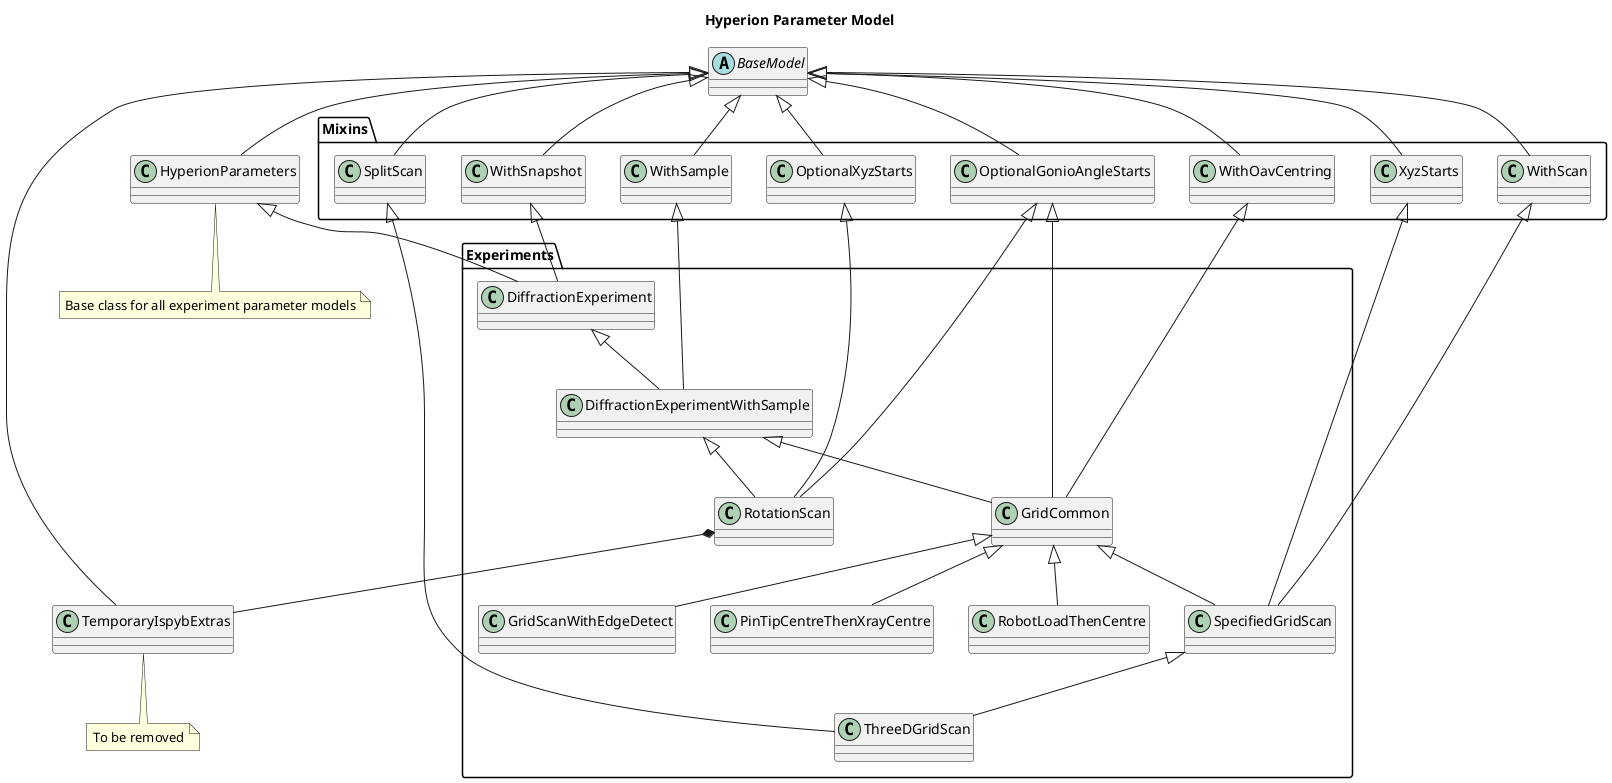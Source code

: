 @startuml
'https://plantuml.com/class-diagram
title Hyperion Parameter Model

abstract class BaseModel

package Mixins {
    class WithSample
    class WithScan
    class WithOavCentring
    class WithSnapshot
    class OptionalXyzStarts
    class XyzStarts
    class OptionalGonioAngleStarts
    class SplitScan
}

class HyperionParameters
note bottom: Base class for all experiment parameter models

package Experiments {
    class DiffractionExperiment
    class DiffractionExperimentWithSample
    class GridCommon
    class GridScanWithEdgeDetect
    class PinTipCentreThenXrayCentre
    class RotationScan
    class RobotLoadThenCentre
    class SpecifiedGridScan
    class ThreeDGridScan
}
class TemporaryIspybExtras
note bottom: To be removed


BaseModel <|-- HyperionParameters
BaseModel <|-- SplitScan
BaseModel <|-- OptionalGonioAngleStarts
BaseModel <|-- OptionalXyzStarts
BaseModel <|-- TemporaryIspybExtras
BaseModel <|-- WithOavCentring
BaseModel <|-- WithSnapshot
BaseModel <|-- WithSample
BaseModel <|-- WithScan
BaseModel <|-- XyzStarts

RotationScan *-- TemporaryIspybExtras
HyperionParameters <|-- DiffractionExperiment
WithSnapshot <|-- DiffractionExperiment
DiffractionExperiment <|-- DiffractionExperimentWithSample
WithSample <|-- DiffractionExperimentWithSample
DiffractionExperimentWithSample <|-- GridCommon
GridCommon <|-- GridScanWithEdgeDetect
GridCommon <|-- PinTipCentreThenXrayCentre
GridCommon <|-- RobotLoadThenCentre
GridCommon <|-- SpecifiedGridScan
WithScan <|-- SpecifiedGridScan
SpecifiedGridScan <|-- ThreeDGridScan
SplitScan <|-- ThreeDGridScan
WithOavCentring <|-- GridCommon
DiffractionExperimentWithSample <|-- RotationScan
OptionalXyzStarts <|-- RotationScan
XyzStarts <|-- SpecifiedGridScan
OptionalGonioAngleStarts <|-- GridCommon
OptionalGonioAngleStarts <|-- RotationScan
@enduml